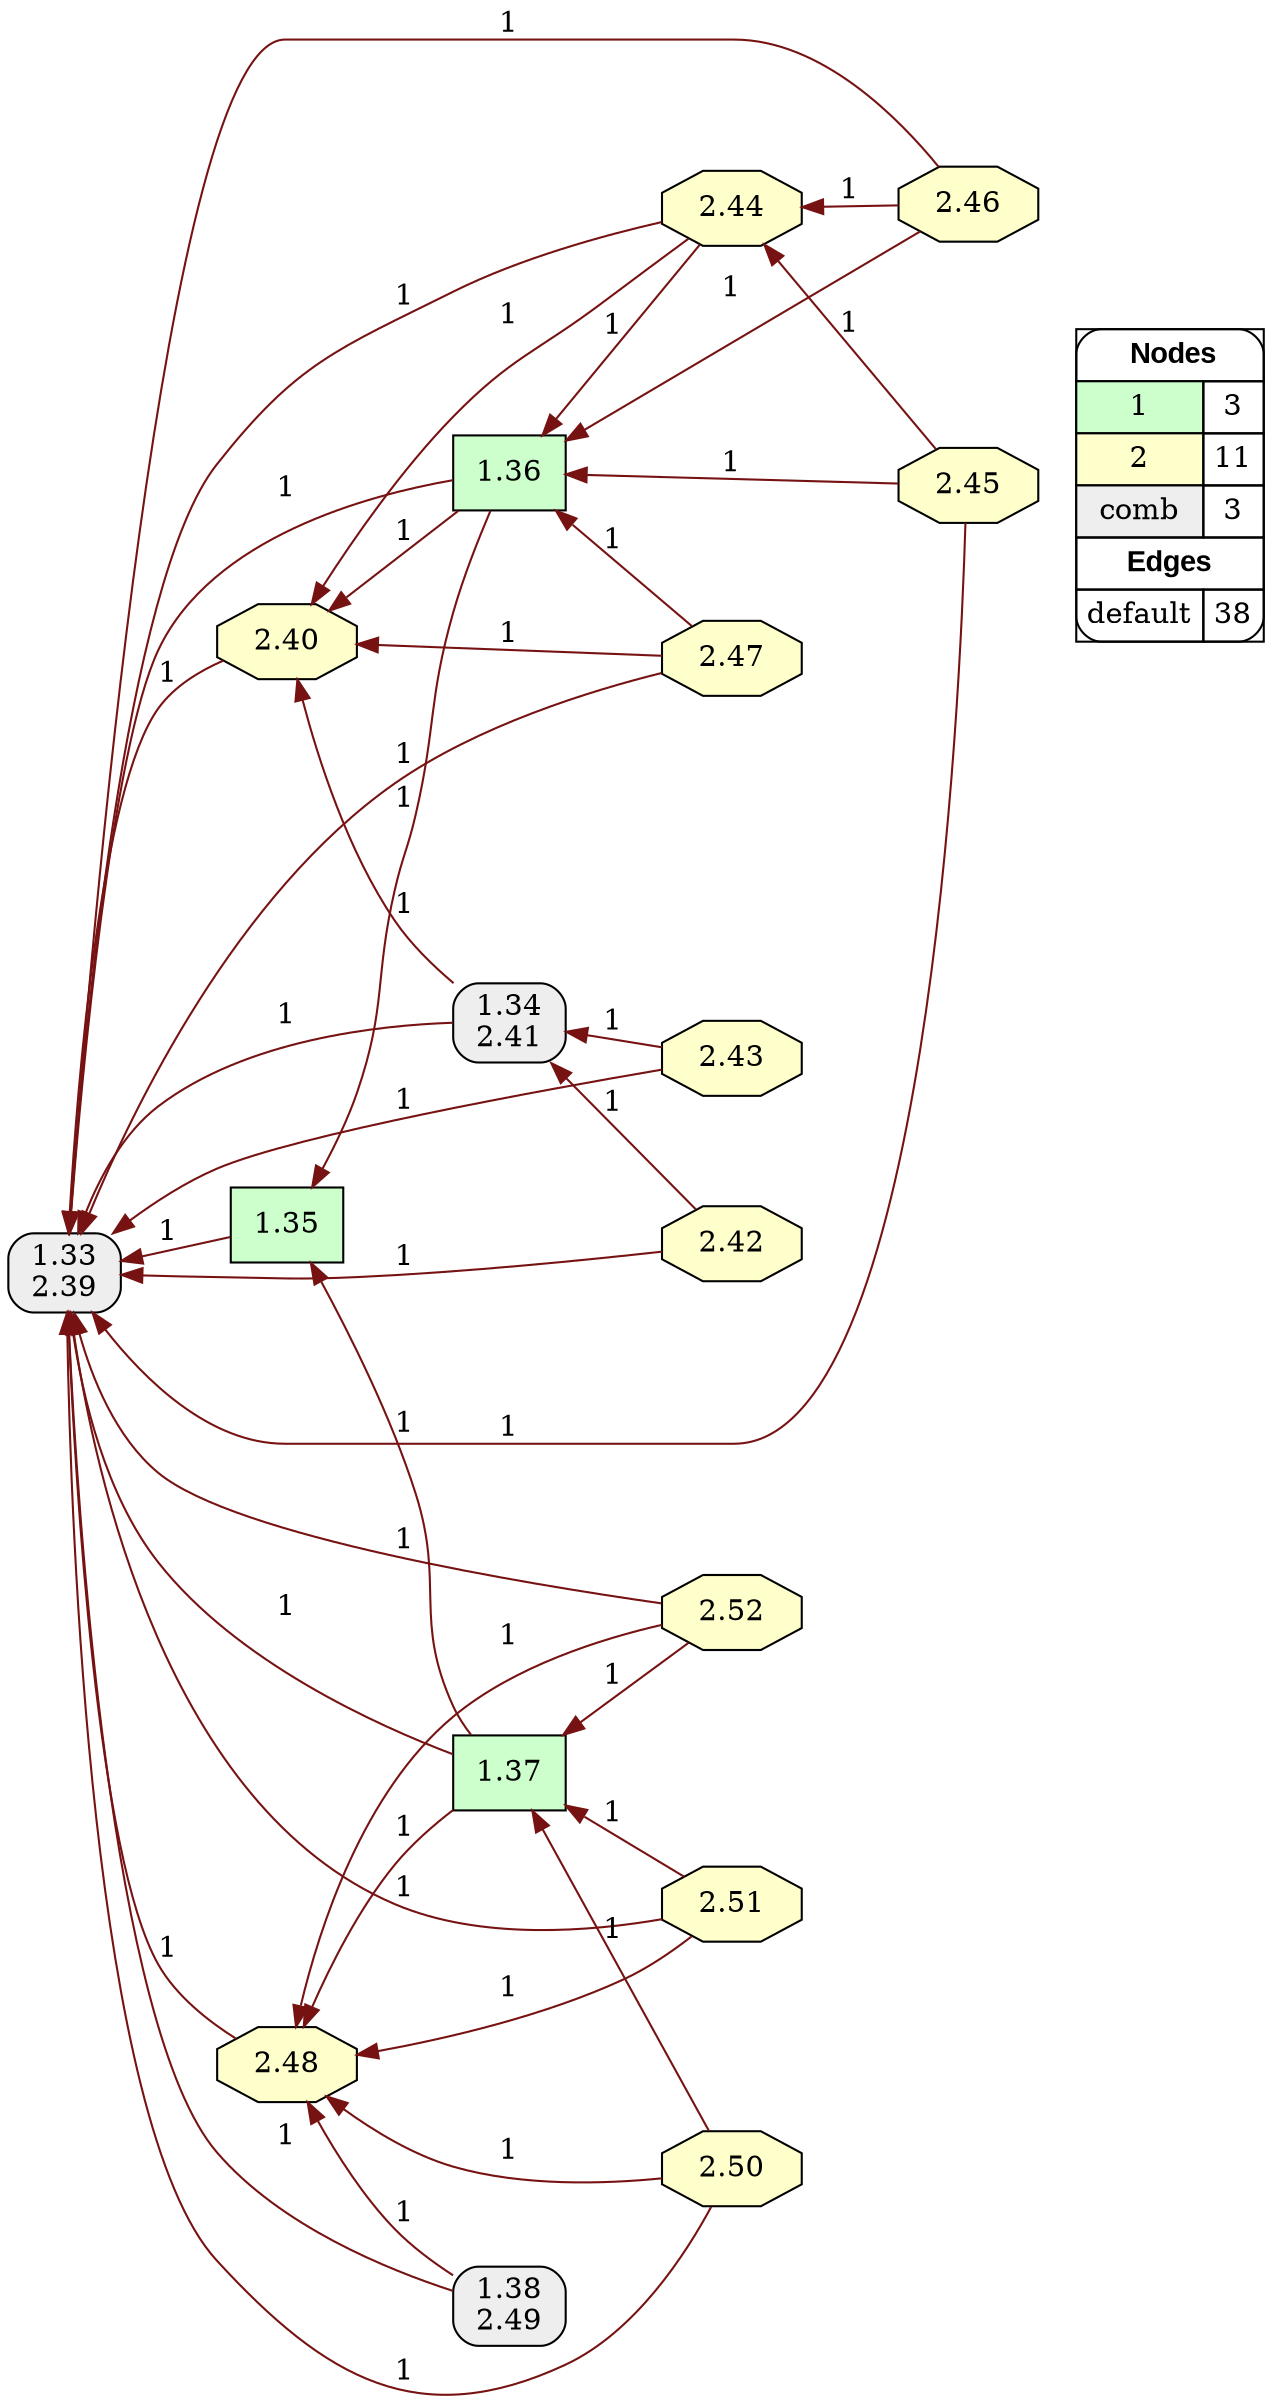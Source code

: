 digraph{
rankdir=RL
node[shape=box style=filled fillcolor="#CCFFCC"] 
"1.35"
"1.36"
"1.37"
node[shape=octagon style=filled fillcolor="#FFFFCC"] 
"2.52"
"2.51"
"2.50"
"2.40"
"2.43"
"2.44"
"2.45"
"2.46"
"2.47"
"2.48"
"2.42"
node[shape=box style="filled,rounded" fillcolor="#EEEEEE"] 
"1.33\n2.39"
"1.34\n2.41"
"1.38\n2.49"
edge[arrowhead=normal style=solid color="#000000" constraint=true ]
"1.36" -> "2.40" [label="1"][color="#761212"]
"1.34\n2.41" -> "2.40" [label="1"][color="#761212"]
"2.52" -> "1.37" [label="1"][color="#761212"]
"2.42" -> "1.34\n2.41" [label="1"][color="#761212"]
"2.52" -> "1.33\n2.39" [label="1"][color="#761212"]
"2.50" -> "1.33\n2.39" [label="1"][color="#761212"]
"2.51" -> "1.33\n2.39" [label="1"][color="#761212"]
"2.50" -> "1.37" [label="1"][color="#761212"]
"2.51" -> "1.37" [label="1"][color="#761212"]
"2.47" -> "1.33\n2.39" [label="1"][color="#761212"]
"1.38\n2.49" -> "1.33\n2.39" [label="1"][color="#761212"]
"2.46" -> "1.33\n2.39" [label="1"][color="#761212"]
"2.45" -> "1.33\n2.39" [label="1"][color="#761212"]
"2.46" -> "2.44" [label="1"][color="#761212"]
"2.52" -> "2.48" [label="1"][color="#761212"]
"1.36" -> "1.33\n2.39" [label="1"][color="#761212"]
"1.36" -> "1.35" [label="1"][color="#761212"]
"1.38\n2.49" -> "2.48" [label="1"][color="#761212"]
"2.40" -> "1.33\n2.39" [label="1"][color="#761212"]
"1.37" -> "2.48" [label="1"][color="#761212"]
"2.51" -> "2.48" [label="1"][color="#761212"]
"2.46" -> "1.36" [label="1"][color="#761212"]
"2.43" -> "1.33\n2.39" [label="1"][color="#761212"]
"2.42" -> "1.33\n2.39" [label="1"][color="#761212"]
"1.35" -> "1.33\n2.39" [label="1"][color="#761212"]
"2.44" -> "2.40" [label="1"][color="#761212"]
"2.45" -> "1.36" [label="1"][color="#761212"]
"1.34\n2.41" -> "1.33\n2.39" [label="1"][color="#761212"]
"1.37" -> "1.33\n2.39" [label="1"][color="#761212"]
"2.44" -> "1.33\n2.39" [label="1"][color="#761212"]
"2.50" -> "2.48" [label="1"][color="#761212"]
"2.47" -> "1.36" [label="1"][color="#761212"]
"2.43" -> "1.34\n2.41" [label="1"][color="#761212"]
"2.45" -> "2.44" [label="1"][color="#761212"]
"2.47" -> "2.40" [label="1"][color="#761212"]
"1.37" -> "1.35" [label="1"][color="#761212"]
"2.48" -> "1.33\n2.39" [label="1"][color="#761212"]
"2.44" -> "1.36" [label="1"][color="#761212"]
edge[arrowhead=normal style=solid color="#000000" constraint=true ]
node[shape=box] 
{rank=source Legend [fillcolor= white margin=0 label=< 
 <TABLE BORDER="0" CELLBORDER="1" CELLSPACING="0" CELLPADDING="4"> 
<TR> <TD COLSPAN="2"><font face="Arial Black"> Nodes</font></TD> </TR> 
<TR> 
 <TD bgcolor="#CCFFCC">1</TD> 
 <TD>3</TD> 
 </TR> 
<TR> 
 <TD bgcolor="#FFFFCC">2</TD> 
 <TD>11</TD> 
 </TR> 
<TR> 
 <TD bgcolor="#EEEEEE">comb</TD> 
 <TD>3</TD> 
 </TR> 
<TR> <TD COLSPAN="2"><font face = "Arial Black"> Edges </font></TD> </TR> 
<TR> 
 <TD><font color ="#000000">default</font></TD> 
 <TD>38</TD> 
 </TR> 
</TABLE> 
 >] } 
}
